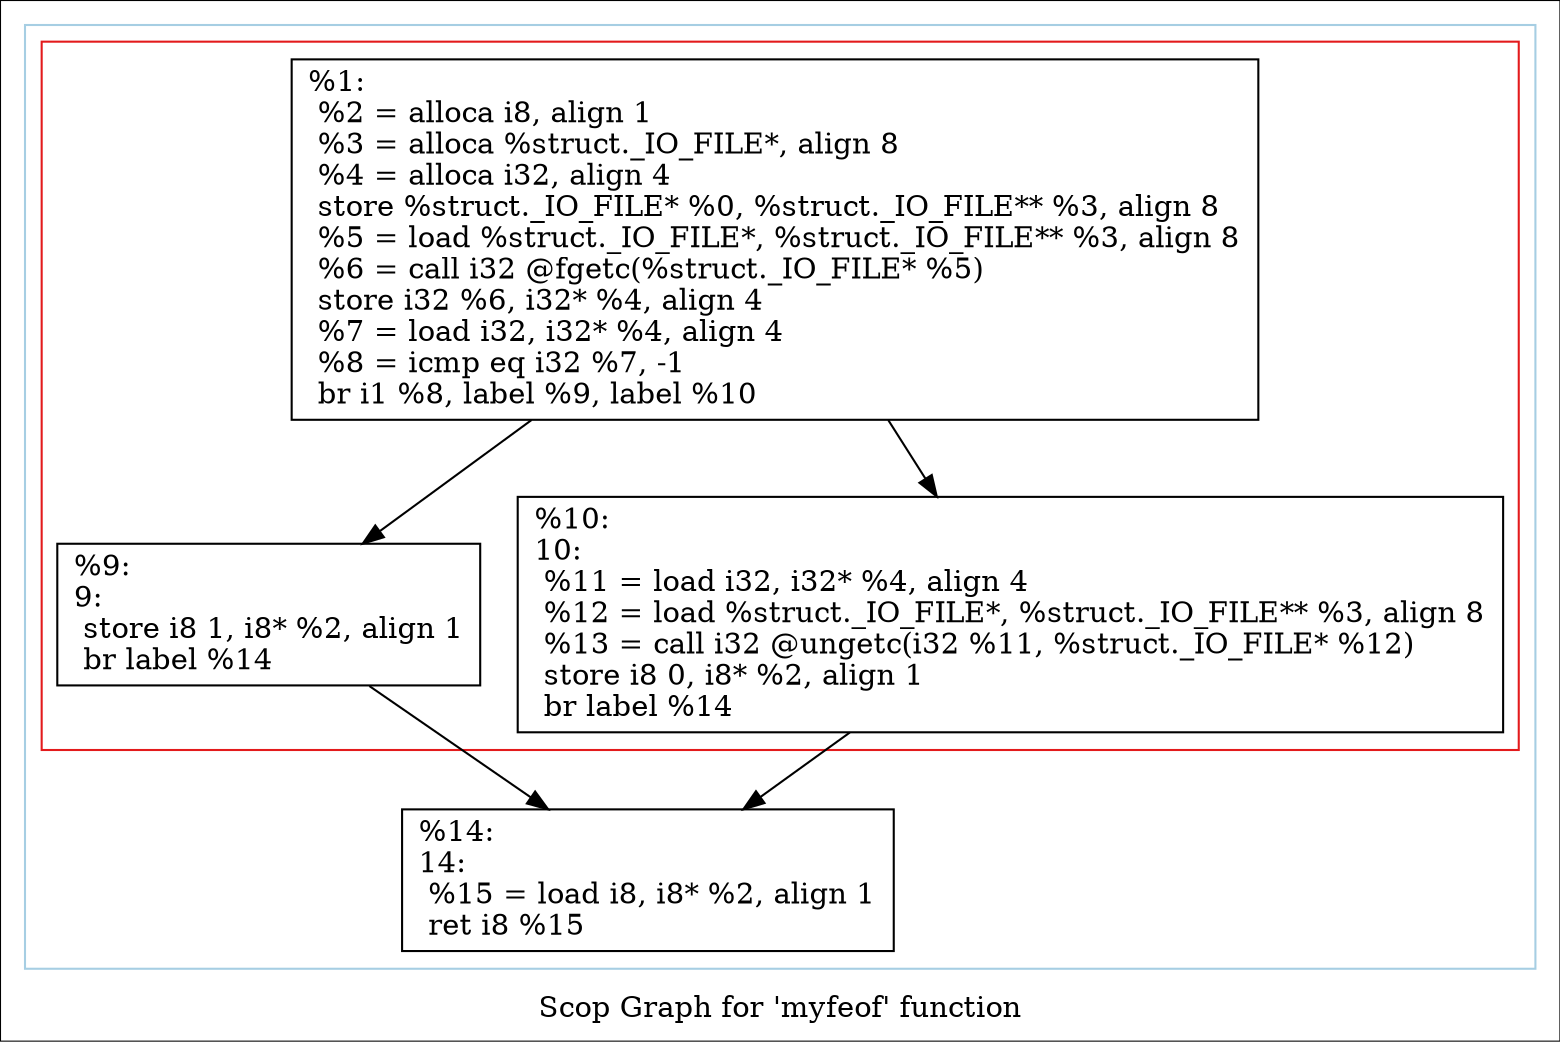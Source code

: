 digraph "Scop Graph for 'myfeof' function" {
	label="Scop Graph for 'myfeof' function";

	Node0x280f630 [shape=record,label="{%1:\l  %2 = alloca i8, align 1\l  %3 = alloca %struct._IO_FILE*, align 8\l  %4 = alloca i32, align 4\l  store %struct._IO_FILE* %0, %struct._IO_FILE** %3, align 8\l  %5 = load %struct._IO_FILE*, %struct._IO_FILE** %3, align 8\l  %6 = call i32 @fgetc(%struct._IO_FILE* %5)\l  store i32 %6, i32* %4, align 4\l  %7 = load i32, i32* %4, align 4\l  %8 = icmp eq i32 %7, -1\l  br i1 %8, label %9, label %10\l}"];
	Node0x280f630 -> Node0x2821f60;
	Node0x280f630 -> Node0x28602d0;
	Node0x2821f60 [shape=record,label="{%9:\l9:                                                \l  store i8 1, i8* %2, align 1\l  br label %14\l}"];
	Node0x2821f60 -> Node0x2698d00;
	Node0x2698d00 [shape=record,label="{%14:\l14:                                               \l  %15 = load i8, i8* %2, align 1\l  ret i8 %15\l}"];
	Node0x28602d0 [shape=record,label="{%10:\l10:                                               \l  %11 = load i32, i32* %4, align 4\l  %12 = load %struct._IO_FILE*, %struct._IO_FILE** %3, align 8\l  %13 = call i32 @ungetc(i32 %11, %struct._IO_FILE* %12)\l  store i8 0, i8* %2, align 1\l  br label %14\l}"];
	Node0x28602d0 -> Node0x2698d00;
	colorscheme = "paired12"
        subgraph cluster_0x258c260 {
          label = "";
          style = solid;
          color = 1
          subgraph cluster_0x2931ea0 {
            label = "";
            style = solid;
            color = 6
            Node0x280f630;
            Node0x2821f60;
            Node0x28602d0;
          }
          Node0x2698d00;
        }
}
